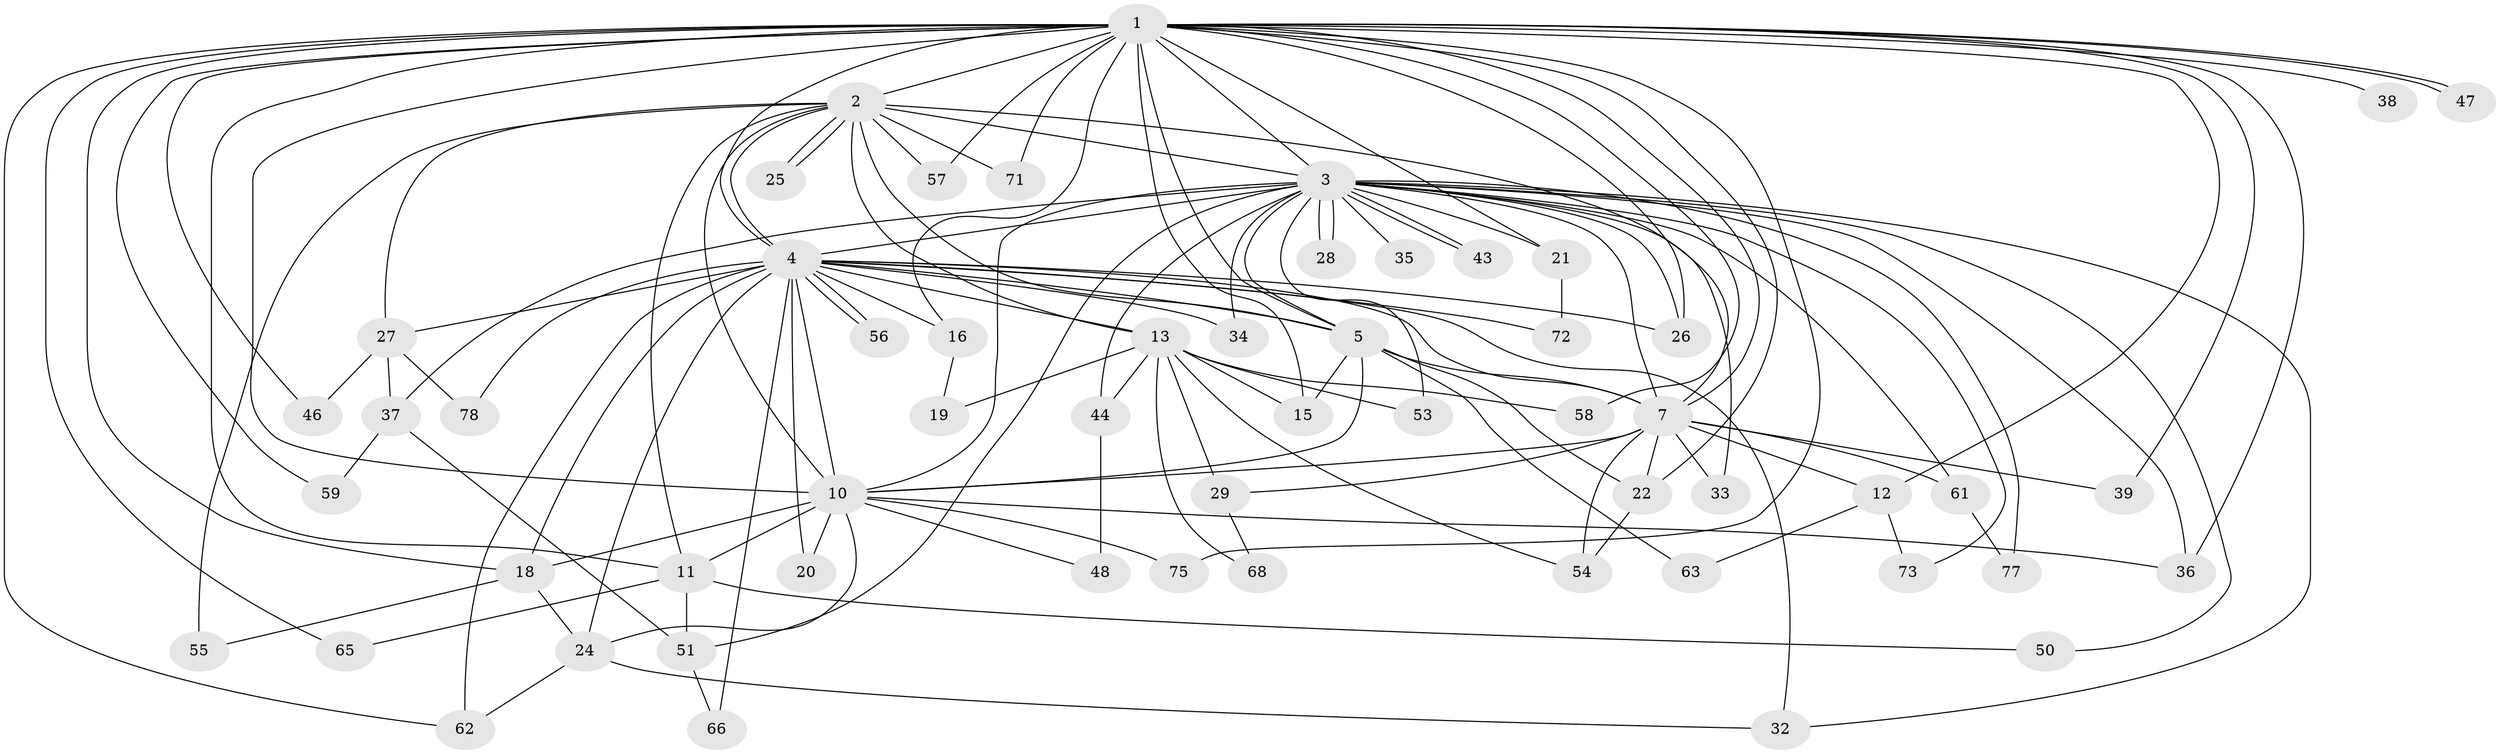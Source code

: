 // Generated by graph-tools (version 1.1) at 2025/23/03/03/25 07:23:48]
// undirected, 57 vertices, 130 edges
graph export_dot {
graph [start="1"]
  node [color=gray90,style=filled];
  1 [super="+8"];
  2 [super="+49"];
  3 [super="+30"];
  4 [super="+6"];
  5 [super="+52"];
  7 [super="+9"];
  10 [super="+69"];
  11 [super="+23"];
  12 [super="+14"];
  13 [super="+17"];
  15;
  16 [super="+70"];
  18 [super="+60"];
  19;
  20 [super="+42"];
  21;
  22 [super="+67"];
  24 [super="+31"];
  25;
  26 [super="+45"];
  27 [super="+40"];
  28;
  29;
  32 [super="+74"];
  33;
  34;
  35;
  36 [super="+41"];
  37;
  38;
  39;
  43;
  44;
  46;
  47;
  48;
  50;
  51 [super="+64"];
  53;
  54;
  55;
  56;
  57;
  58;
  59;
  61;
  62 [super="+76"];
  63;
  65;
  66;
  68;
  71;
  72;
  73;
  75;
  77;
  78;
  1 -- 2 [weight=2];
  1 -- 3 [weight=2];
  1 -- 4 [weight=4];
  1 -- 5 [weight=2];
  1 -- 7 [weight=4];
  1 -- 10 [weight=3];
  1 -- 11;
  1 -- 21;
  1 -- 22;
  1 -- 39;
  1 -- 47;
  1 -- 47;
  1 -- 75;
  1 -- 65;
  1 -- 71;
  1 -- 12 [weight=2];
  1 -- 15;
  1 -- 16 [weight=2];
  1 -- 36;
  1 -- 38;
  1 -- 46;
  1 -- 57;
  1 -- 58;
  1 -- 59;
  1 -- 62;
  1 -- 26;
  1 -- 18;
  2 -- 3 [weight=2];
  2 -- 4 [weight=2];
  2 -- 5;
  2 -- 7 [weight=2];
  2 -- 10;
  2 -- 11;
  2 -- 13;
  2 -- 25;
  2 -- 25;
  2 -- 27;
  2 -- 55;
  2 -- 57;
  2 -- 71;
  3 -- 4 [weight=3];
  3 -- 5;
  3 -- 7 [weight=2];
  3 -- 10;
  3 -- 21;
  3 -- 26;
  3 -- 28;
  3 -- 28;
  3 -- 33;
  3 -- 34;
  3 -- 35 [weight=2];
  3 -- 36;
  3 -- 37;
  3 -- 43;
  3 -- 43;
  3 -- 44;
  3 -- 50;
  3 -- 51;
  3 -- 53;
  3 -- 73;
  3 -- 77;
  3 -- 61;
  3 -- 32;
  4 -- 5 [weight=2];
  4 -- 7 [weight=4];
  4 -- 10 [weight=2];
  4 -- 26;
  4 -- 27 [weight=2];
  4 -- 32;
  4 -- 34;
  4 -- 56;
  4 -- 56;
  4 -- 66;
  4 -- 72;
  4 -- 13;
  4 -- 78;
  4 -- 16;
  4 -- 18;
  4 -- 20 [weight=2];
  4 -- 24;
  4 -- 62;
  5 -- 7 [weight=2];
  5 -- 10;
  5 -- 15;
  5 -- 63;
  5 -- 22;
  7 -- 10 [weight=2];
  7 -- 12;
  7 -- 22;
  7 -- 29;
  7 -- 33;
  7 -- 39;
  7 -- 61;
  7 -- 54;
  10 -- 18;
  10 -- 20;
  10 -- 48;
  10 -- 75;
  10 -- 24;
  10 -- 36;
  10 -- 11;
  11 -- 51;
  11 -- 65;
  11 -- 50;
  12 -- 63;
  12 -- 73;
  13 -- 19;
  13 -- 29;
  13 -- 53;
  13 -- 68;
  13 -- 54;
  13 -- 58;
  13 -- 44;
  13 -- 15;
  16 -- 19;
  18 -- 24;
  18 -- 55;
  21 -- 72;
  22 -- 54;
  24 -- 32;
  24 -- 62;
  27 -- 37;
  27 -- 46;
  27 -- 78;
  29 -- 68;
  37 -- 51;
  37 -- 59;
  44 -- 48;
  51 -- 66;
  61 -- 77;
}
